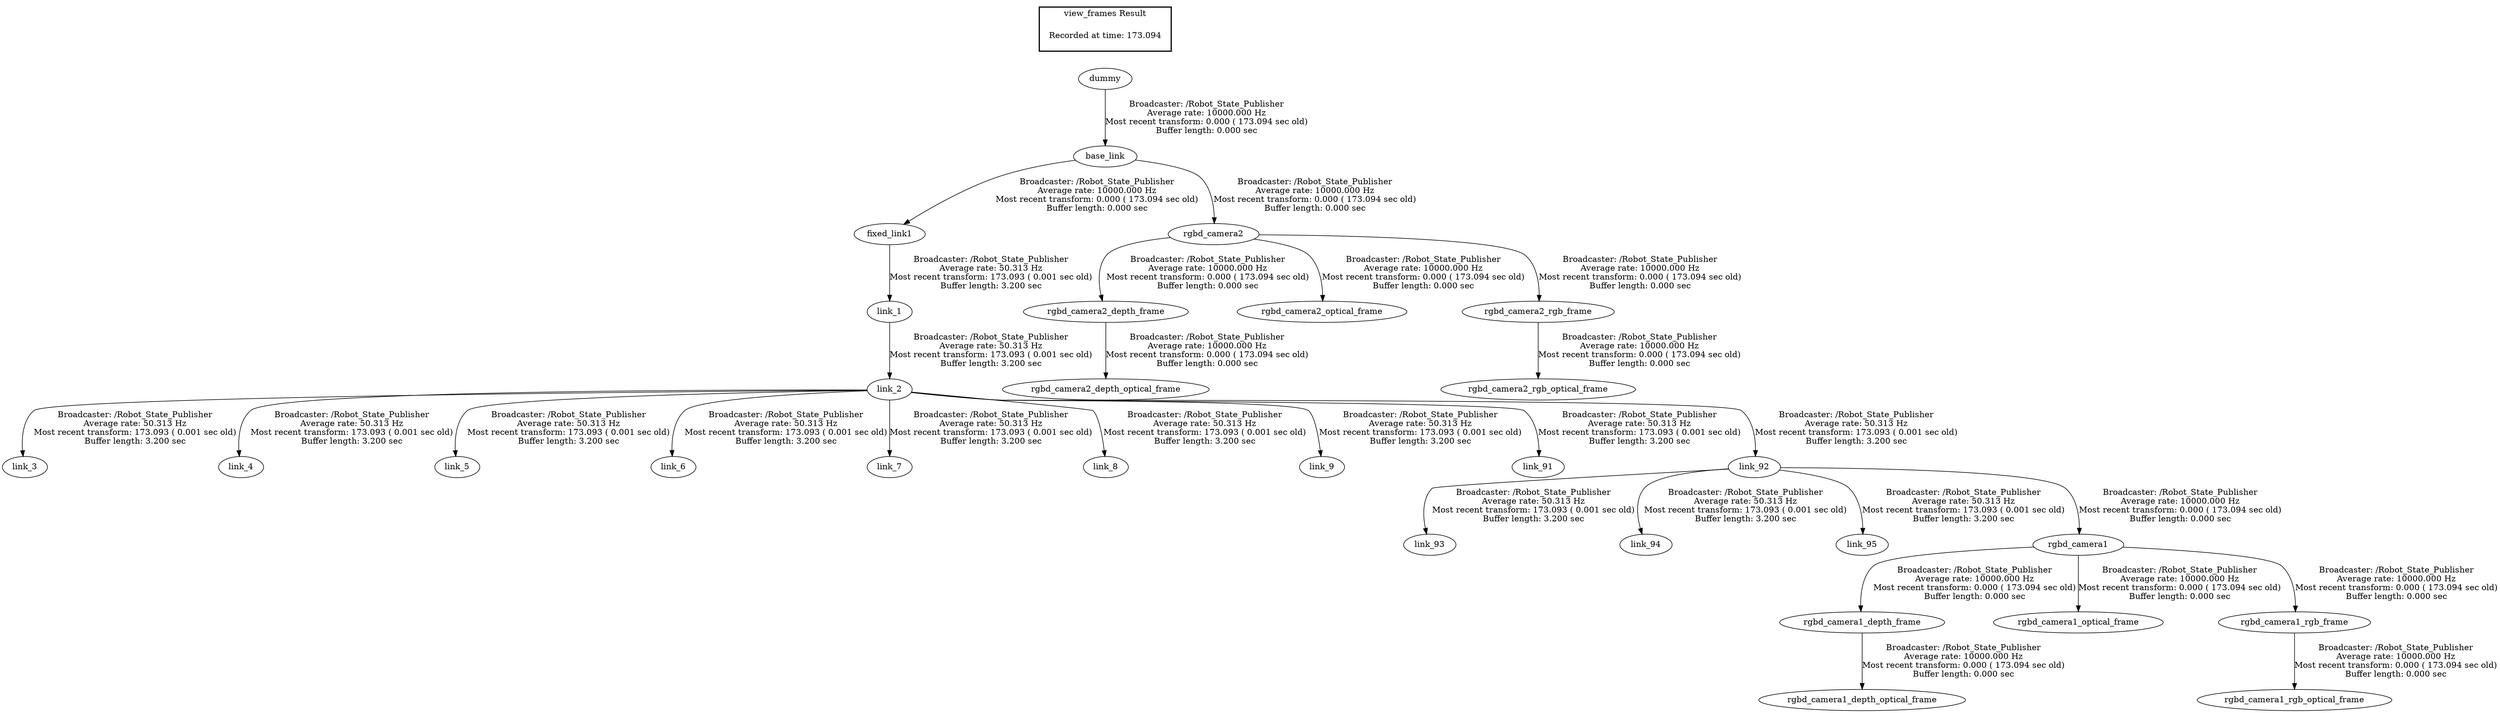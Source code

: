 digraph G {
"fixed_link1" -> "link_1"[label="Broadcaster: /Robot_State_Publisher\nAverage rate: 50.313 Hz\nMost recent transform: 173.093 ( 0.001 sec old)\nBuffer length: 3.200 sec\n"];
"base_link" -> "fixed_link1"[label="Broadcaster: /Robot_State_Publisher\nAverage rate: 10000.000 Hz\nMost recent transform: 0.000 ( 173.094 sec old)\nBuffer length: 0.000 sec\n"];
"link_1" -> "link_2"[label="Broadcaster: /Robot_State_Publisher\nAverage rate: 50.313 Hz\nMost recent transform: 173.093 ( 0.001 sec old)\nBuffer length: 3.200 sec\n"];
"link_2" -> "link_3"[label="Broadcaster: /Robot_State_Publisher\nAverage rate: 50.313 Hz\nMost recent transform: 173.093 ( 0.001 sec old)\nBuffer length: 3.200 sec\n"];
"link_2" -> "link_4"[label="Broadcaster: /Robot_State_Publisher\nAverage rate: 50.313 Hz\nMost recent transform: 173.093 ( 0.001 sec old)\nBuffer length: 3.200 sec\n"];
"link_2" -> "link_5"[label="Broadcaster: /Robot_State_Publisher\nAverage rate: 50.313 Hz\nMost recent transform: 173.093 ( 0.001 sec old)\nBuffer length: 3.200 sec\n"];
"link_2" -> "link_6"[label="Broadcaster: /Robot_State_Publisher\nAverage rate: 50.313 Hz\nMost recent transform: 173.093 ( 0.001 sec old)\nBuffer length: 3.200 sec\n"];
"link_2" -> "link_7"[label="Broadcaster: /Robot_State_Publisher\nAverage rate: 50.313 Hz\nMost recent transform: 173.093 ( 0.001 sec old)\nBuffer length: 3.200 sec\n"];
"link_2" -> "link_8"[label="Broadcaster: /Robot_State_Publisher\nAverage rate: 50.313 Hz\nMost recent transform: 173.093 ( 0.001 sec old)\nBuffer length: 3.200 sec\n"];
"link_2" -> "link_9"[label="Broadcaster: /Robot_State_Publisher\nAverage rate: 50.313 Hz\nMost recent transform: 173.093 ( 0.001 sec old)\nBuffer length: 3.200 sec\n"];
"link_2" -> "link_91"[label="Broadcaster: /Robot_State_Publisher\nAverage rate: 50.313 Hz\nMost recent transform: 173.093 ( 0.001 sec old)\nBuffer length: 3.200 sec\n"];
"link_2" -> "link_92"[label="Broadcaster: /Robot_State_Publisher\nAverage rate: 50.313 Hz\nMost recent transform: 173.093 ( 0.001 sec old)\nBuffer length: 3.200 sec\n"];
"link_92" -> "link_93"[label="Broadcaster: /Robot_State_Publisher\nAverage rate: 50.313 Hz\nMost recent transform: 173.093 ( 0.001 sec old)\nBuffer length: 3.200 sec\n"];
"link_92" -> "link_94"[label="Broadcaster: /Robot_State_Publisher\nAverage rate: 50.313 Hz\nMost recent transform: 173.093 ( 0.001 sec old)\nBuffer length: 3.200 sec\n"];
"link_92" -> "link_95"[label="Broadcaster: /Robot_State_Publisher\nAverage rate: 50.313 Hz\nMost recent transform: 173.093 ( 0.001 sec old)\nBuffer length: 3.200 sec\n"];
"dummy" -> "base_link"[label="Broadcaster: /Robot_State_Publisher\nAverage rate: 10000.000 Hz\nMost recent transform: 0.000 ( 173.094 sec old)\nBuffer length: 0.000 sec\n"];
"rgbd_camera1" -> "rgbd_camera1_depth_frame"[label="Broadcaster: /Robot_State_Publisher\nAverage rate: 10000.000 Hz\nMost recent transform: 0.000 ( 173.094 sec old)\nBuffer length: 0.000 sec\n"];
"link_92" -> "rgbd_camera1"[label="Broadcaster: /Robot_State_Publisher\nAverage rate: 10000.000 Hz\nMost recent transform: 0.000 ( 173.094 sec old)\nBuffer length: 0.000 sec\n"];
"rgbd_camera1_depth_frame" -> "rgbd_camera1_depth_optical_frame"[label="Broadcaster: /Robot_State_Publisher\nAverage rate: 10000.000 Hz\nMost recent transform: 0.000 ( 173.094 sec old)\nBuffer length: 0.000 sec\n"];
"rgbd_camera1" -> "rgbd_camera1_optical_frame"[label="Broadcaster: /Robot_State_Publisher\nAverage rate: 10000.000 Hz\nMost recent transform: 0.000 ( 173.094 sec old)\nBuffer length: 0.000 sec\n"];
"rgbd_camera1" -> "rgbd_camera1_rgb_frame"[label="Broadcaster: /Robot_State_Publisher\nAverage rate: 10000.000 Hz\nMost recent transform: 0.000 ( 173.094 sec old)\nBuffer length: 0.000 sec\n"];
"rgbd_camera1_rgb_frame" -> "rgbd_camera1_rgb_optical_frame"[label="Broadcaster: /Robot_State_Publisher\nAverage rate: 10000.000 Hz\nMost recent transform: 0.000 ( 173.094 sec old)\nBuffer length: 0.000 sec\n"];
"rgbd_camera2" -> "rgbd_camera2_depth_frame"[label="Broadcaster: /Robot_State_Publisher\nAverage rate: 10000.000 Hz\nMost recent transform: 0.000 ( 173.094 sec old)\nBuffer length: 0.000 sec\n"];
"base_link" -> "rgbd_camera2"[label="Broadcaster: /Robot_State_Publisher\nAverage rate: 10000.000 Hz\nMost recent transform: 0.000 ( 173.094 sec old)\nBuffer length: 0.000 sec\n"];
"rgbd_camera2_depth_frame" -> "rgbd_camera2_depth_optical_frame"[label="Broadcaster: /Robot_State_Publisher\nAverage rate: 10000.000 Hz\nMost recent transform: 0.000 ( 173.094 sec old)\nBuffer length: 0.000 sec\n"];
"rgbd_camera2" -> "rgbd_camera2_optical_frame"[label="Broadcaster: /Robot_State_Publisher\nAverage rate: 10000.000 Hz\nMost recent transform: 0.000 ( 173.094 sec old)\nBuffer length: 0.000 sec\n"];
"rgbd_camera2" -> "rgbd_camera2_rgb_frame"[label="Broadcaster: /Robot_State_Publisher\nAverage rate: 10000.000 Hz\nMost recent transform: 0.000 ( 173.094 sec old)\nBuffer length: 0.000 sec\n"];
"rgbd_camera2_rgb_frame" -> "rgbd_camera2_rgb_optical_frame"[label="Broadcaster: /Robot_State_Publisher\nAverage rate: 10000.000 Hz\nMost recent transform: 0.000 ( 173.094 sec old)\nBuffer length: 0.000 sec\n"];
edge [style=invis];
 subgraph cluster_legend { style=bold; color=black; label ="view_frames Result";
"Recorded at time: 173.094"[ shape=plaintext ] ;
 }->"dummy";
}
